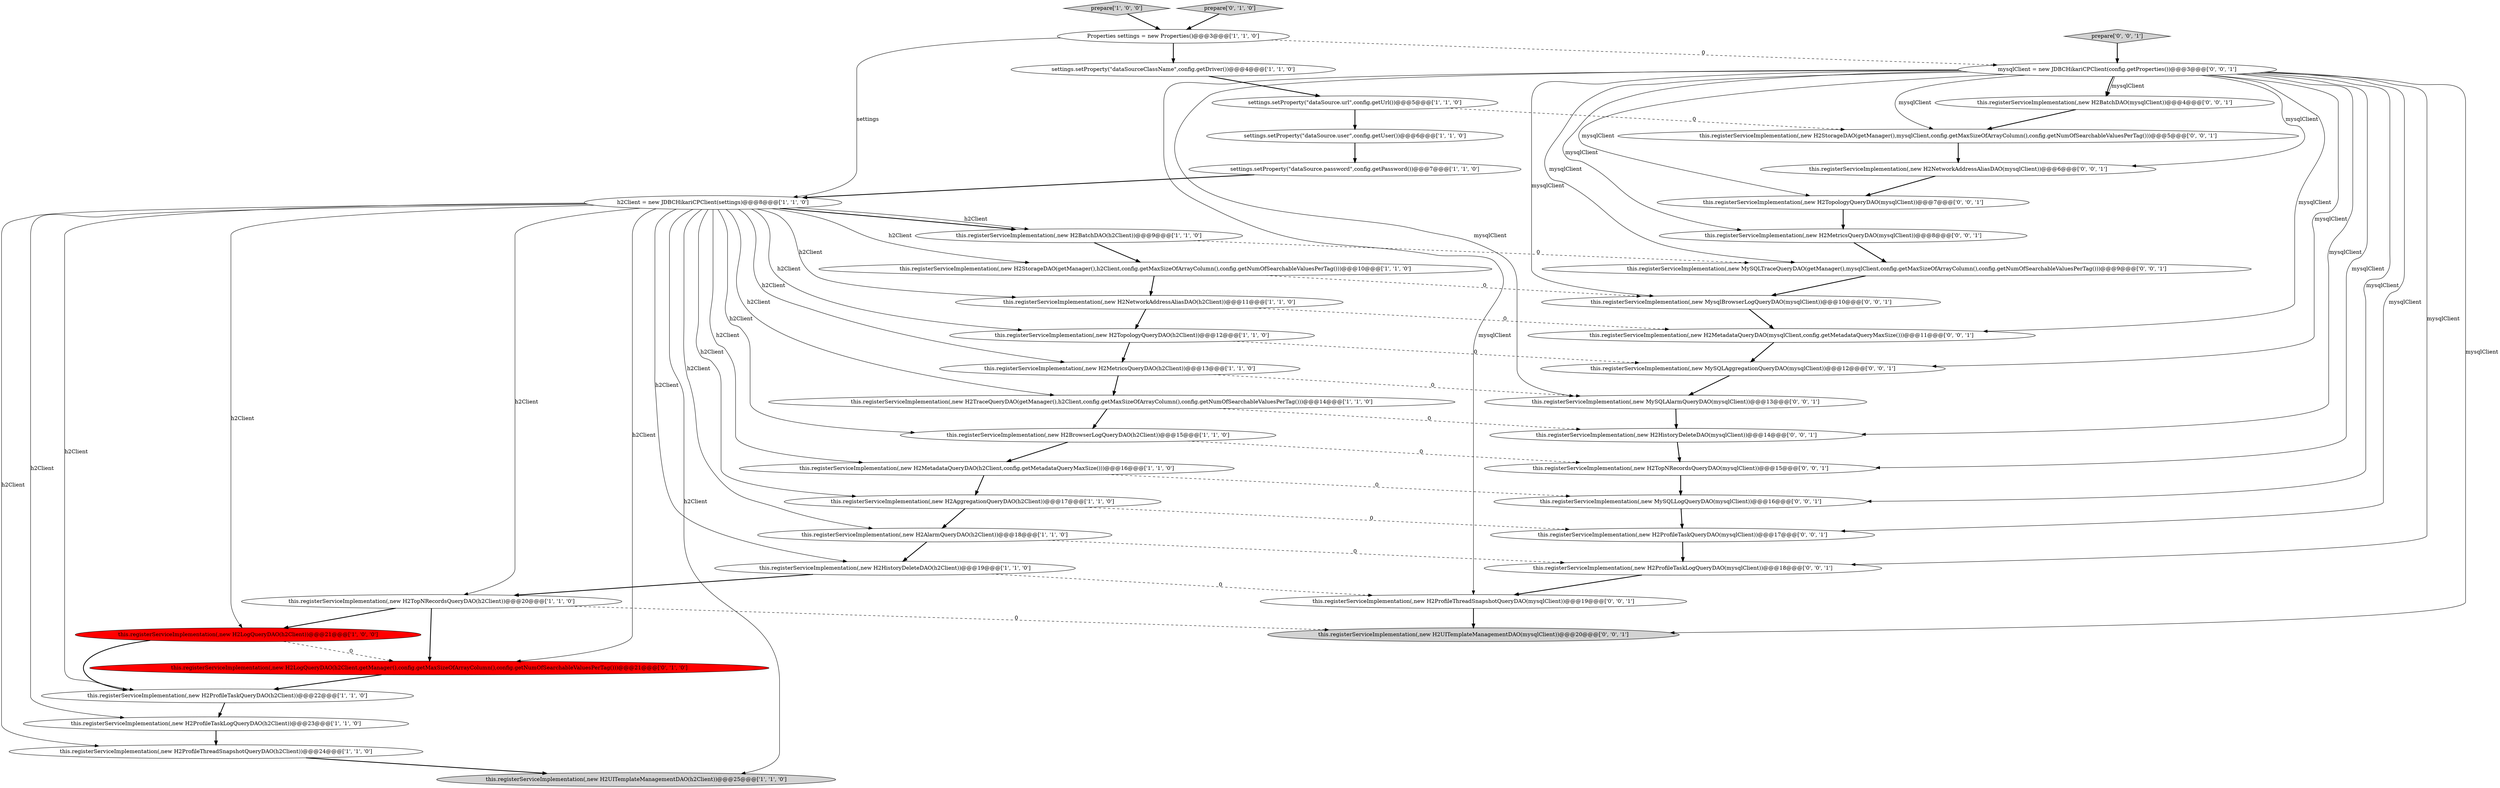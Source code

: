 digraph {
16 [style = filled, label = "this.registerServiceImplementation(,new H2MetricsQueryDAO(h2Client))@@@13@@@['1', '1', '0']", fillcolor = white, shape = ellipse image = "AAA0AAABBB1BBB"];
36 [style = filled, label = "this.registerServiceImplementation(,new H2TopNRecordsQueryDAO(mysqlClient))@@@15@@@['0', '0', '1']", fillcolor = white, shape = ellipse image = "AAA0AAABBB3BBB"];
42 [style = filled, label = "this.registerServiceImplementation(,new H2ProfileTaskLogQueryDAO(mysqlClient))@@@18@@@['0', '0', '1']", fillcolor = white, shape = ellipse image = "AAA0AAABBB3BBB"];
43 [style = filled, label = "this.registerServiceImplementation(,new H2UITemplateManagementDAO(mysqlClient))@@@20@@@['0', '0', '1']", fillcolor = lightgray, shape = ellipse image = "AAA0AAABBB3BBB"];
31 [style = filled, label = "this.registerServiceImplementation(,new H2ProfileTaskQueryDAO(mysqlClient))@@@17@@@['0', '0', '1']", fillcolor = white, shape = ellipse image = "AAA0AAABBB3BBB"];
21 [style = filled, label = "this.registerServiceImplementation(,new H2TopologyQueryDAO(h2Client))@@@12@@@['1', '1', '0']", fillcolor = white, shape = ellipse image = "AAA0AAABBB1BBB"];
24 [style = filled, label = "this.registerServiceImplementation(,new H2LogQueryDAO(h2Client,getManager(),config.getMaxSizeOfArrayColumn(),config.getNumOfSearchableValuesPerTag()))@@@21@@@['0', '1', '0']", fillcolor = red, shape = ellipse image = "AAA1AAABBB2BBB"];
22 [style = filled, label = "this.registerServiceImplementation(,new H2BrowserLogQueryDAO(h2Client))@@@15@@@['1', '1', '0']", fillcolor = white, shape = ellipse image = "AAA0AAABBB1BBB"];
33 [style = filled, label = "this.registerServiceImplementation(,new H2TopologyQueryDAO(mysqlClient))@@@7@@@['0', '0', '1']", fillcolor = white, shape = ellipse image = "AAA0AAABBB3BBB"];
12 [style = filled, label = "settings.setProperty(\"dataSource.user\",config.getUser())@@@6@@@['1', '1', '0']", fillcolor = white, shape = ellipse image = "AAA0AAABBB1BBB"];
26 [style = filled, label = "this.registerServiceImplementation(,new H2StorageDAO(getManager(),mysqlClient,config.getMaxSizeOfArrayColumn(),config.getNumOfSearchableValuesPerTag()))@@@5@@@['0', '0', '1']", fillcolor = white, shape = ellipse image = "AAA0AAABBB3BBB"];
8 [style = filled, label = "this.registerServiceImplementation(,new H2ProfileThreadSnapshotQueryDAO(h2Client))@@@24@@@['1', '1', '0']", fillcolor = white, shape = ellipse image = "AAA0AAABBB1BBB"];
32 [style = filled, label = "prepare['0', '0', '1']", fillcolor = lightgray, shape = diamond image = "AAA0AAABBB3BBB"];
39 [style = filled, label = "this.registerServiceImplementation(,new H2BatchDAO(mysqlClient))@@@4@@@['0', '0', '1']", fillcolor = white, shape = ellipse image = "AAA0AAABBB3BBB"];
41 [style = filled, label = "this.registerServiceImplementation(,new H2HistoryDeleteDAO(mysqlClient))@@@14@@@['0', '0', '1']", fillcolor = white, shape = ellipse image = "AAA0AAABBB3BBB"];
20 [style = filled, label = "this.registerServiceImplementation(,new H2HistoryDeleteDAO(h2Client))@@@19@@@['1', '1', '0']", fillcolor = white, shape = ellipse image = "AAA0AAABBB1BBB"];
14 [style = filled, label = "this.registerServiceImplementation(,new H2UITemplateManagementDAO(h2Client))@@@25@@@['1', '1', '0']", fillcolor = lightgray, shape = ellipse image = "AAA0AAABBB1BBB"];
23 [style = filled, label = "Properties settings = new Properties()@@@3@@@['1', '1', '0']", fillcolor = white, shape = ellipse image = "AAA0AAABBB1BBB"];
6 [style = filled, label = "prepare['1', '0', '0']", fillcolor = lightgray, shape = diamond image = "AAA0AAABBB1BBB"];
15 [style = filled, label = "this.registerServiceImplementation(,new H2TopNRecordsQueryDAO(h2Client))@@@20@@@['1', '1', '0']", fillcolor = white, shape = ellipse image = "AAA0AAABBB1BBB"];
28 [style = filled, label = "this.registerServiceImplementation(,new H2NetworkAddressAliasDAO(mysqlClient))@@@6@@@['0', '0', '1']", fillcolor = white, shape = ellipse image = "AAA0AAABBB3BBB"];
35 [style = filled, label = "this.registerServiceImplementation(,new H2MetadataQueryDAO(mysqlClient,config.getMetadataQueryMaxSize()))@@@11@@@['0', '0', '1']", fillcolor = white, shape = ellipse image = "AAA0AAABBB3BBB"];
40 [style = filled, label = "this.registerServiceImplementation(,new MysqlBrowserLogQueryDAO(mysqlClient))@@@10@@@['0', '0', '1']", fillcolor = white, shape = ellipse image = "AAA0AAABBB3BBB"];
38 [style = filled, label = "this.registerServiceImplementation(,new MySQLLogQueryDAO(mysqlClient))@@@16@@@['0', '0', '1']", fillcolor = white, shape = ellipse image = "AAA0AAABBB3BBB"];
4 [style = filled, label = "this.registerServiceImplementation(,new H2TraceQueryDAO(getManager(),h2Client,config.getMaxSizeOfArrayColumn(),config.getNumOfSearchableValuesPerTag()))@@@14@@@['1', '1', '0']", fillcolor = white, shape = ellipse image = "AAA0AAABBB1BBB"];
34 [style = filled, label = "this.registerServiceImplementation(,new H2ProfileThreadSnapshotQueryDAO(mysqlClient))@@@19@@@['0', '0', '1']", fillcolor = white, shape = ellipse image = "AAA0AAABBB3BBB"];
25 [style = filled, label = "prepare['0', '1', '0']", fillcolor = lightgray, shape = diamond image = "AAA0AAABBB2BBB"];
37 [style = filled, label = "this.registerServiceImplementation(,new H2MetricsQueryDAO(mysqlClient))@@@8@@@['0', '0', '1']", fillcolor = white, shape = ellipse image = "AAA0AAABBB3BBB"];
11 [style = filled, label = "this.registerServiceImplementation(,new H2ProfileTaskLogQueryDAO(h2Client))@@@23@@@['1', '1', '0']", fillcolor = white, shape = ellipse image = "AAA0AAABBB1BBB"];
13 [style = filled, label = "this.registerServiceImplementation(,new H2LogQueryDAO(h2Client))@@@21@@@['1', '0', '0']", fillcolor = red, shape = ellipse image = "AAA1AAABBB1BBB"];
3 [style = filled, label = "settings.setProperty(\"dataSource.url\",config.getUrl())@@@5@@@['1', '1', '0']", fillcolor = white, shape = ellipse image = "AAA0AAABBB1BBB"];
1 [style = filled, label = "this.registerServiceImplementation(,new H2AlarmQueryDAO(h2Client))@@@18@@@['1', '1', '0']", fillcolor = white, shape = ellipse image = "AAA0AAABBB1BBB"];
19 [style = filled, label = "settings.setProperty(\"dataSource.password\",config.getPassword())@@@7@@@['1', '1', '0']", fillcolor = white, shape = ellipse image = "AAA0AAABBB1BBB"];
18 [style = filled, label = "h2Client = new JDBCHikariCPClient(settings)@@@8@@@['1', '1', '0']", fillcolor = white, shape = ellipse image = "AAA0AAABBB1BBB"];
27 [style = filled, label = "mysqlClient = new JDBCHikariCPClient(config.getProperties())@@@3@@@['0', '0', '1']", fillcolor = white, shape = ellipse image = "AAA0AAABBB3BBB"];
9 [style = filled, label = "settings.setProperty(\"dataSourceClassName\",config.getDriver())@@@4@@@['1', '1', '0']", fillcolor = white, shape = ellipse image = "AAA0AAABBB1BBB"];
17 [style = filled, label = "this.registerServiceImplementation(,new H2AggregationQueryDAO(h2Client))@@@17@@@['1', '1', '0']", fillcolor = white, shape = ellipse image = "AAA0AAABBB1BBB"];
7 [style = filled, label = "this.registerServiceImplementation(,new H2StorageDAO(getManager(),h2Client,config.getMaxSizeOfArrayColumn(),config.getNumOfSearchableValuesPerTag()))@@@10@@@['1', '1', '0']", fillcolor = white, shape = ellipse image = "AAA0AAABBB1BBB"];
0 [style = filled, label = "this.registerServiceImplementation(,new H2BatchDAO(h2Client))@@@9@@@['1', '1', '0']", fillcolor = white, shape = ellipse image = "AAA0AAABBB1BBB"];
30 [style = filled, label = "this.registerServiceImplementation(,new MySQLAggregationQueryDAO(mysqlClient))@@@12@@@['0', '0', '1']", fillcolor = white, shape = ellipse image = "AAA0AAABBB3BBB"];
44 [style = filled, label = "this.registerServiceImplementation(,new MySQLTraceQueryDAO(getManager(),mysqlClient,config.getMaxSizeOfArrayColumn(),config.getNumOfSearchableValuesPerTag()))@@@9@@@['0', '0', '1']", fillcolor = white, shape = ellipse image = "AAA0AAABBB3BBB"];
2 [style = filled, label = "this.registerServiceImplementation(,new H2MetadataQueryDAO(h2Client,config.getMetadataQueryMaxSize()))@@@16@@@['1', '1', '0']", fillcolor = white, shape = ellipse image = "AAA0AAABBB1BBB"];
5 [style = filled, label = "this.registerServiceImplementation(,new H2ProfileTaskQueryDAO(h2Client))@@@22@@@['1', '1', '0']", fillcolor = white, shape = ellipse image = "AAA0AAABBB1BBB"];
10 [style = filled, label = "this.registerServiceImplementation(,new H2NetworkAddressAliasDAO(h2Client))@@@11@@@['1', '1', '0']", fillcolor = white, shape = ellipse image = "AAA0AAABBB1BBB"];
29 [style = filled, label = "this.registerServiceImplementation(,new MySQLAlarmQueryDAO(mysqlClient))@@@13@@@['0', '0', '1']", fillcolor = white, shape = ellipse image = "AAA0AAABBB3BBB"];
1->42 [style = dashed, label="0"];
22->36 [style = dashed, label="0"];
23->27 [style = dashed, label="0"];
0->44 [style = dashed, label="0"];
27->35 [style = solid, label="mysqlClient"];
18->15 [style = solid, label="h2Client"];
27->33 [style = solid, label="mysqlClient"];
1->20 [style = bold, label=""];
38->31 [style = bold, label=""];
18->7 [style = solid, label="h2Client"];
27->37 [style = solid, label="mysqlClient"];
30->29 [style = bold, label=""];
18->22 [style = solid, label="h2Client"];
21->30 [style = dashed, label="0"];
13->24 [style = dashed, label="0"];
18->16 [style = solid, label="h2Client"];
21->16 [style = bold, label=""];
27->38 [style = solid, label="mysqlClient"];
26->28 [style = bold, label=""];
20->15 [style = bold, label=""];
18->0 [style = bold, label=""];
18->21 [style = solid, label="h2Client"];
19->18 [style = bold, label=""];
15->13 [style = bold, label=""];
27->34 [style = solid, label="mysqlClient"];
10->21 [style = bold, label=""];
39->26 [style = bold, label=""];
24->5 [style = bold, label=""];
0->7 [style = bold, label=""];
20->34 [style = dashed, label="0"];
27->36 [style = solid, label="mysqlClient"];
27->31 [style = solid, label="mysqlClient"];
13->5 [style = bold, label=""];
11->8 [style = bold, label=""];
5->11 [style = bold, label=""];
27->30 [style = solid, label="mysqlClient"];
4->22 [style = bold, label=""];
10->35 [style = dashed, label="0"];
4->41 [style = dashed, label="0"];
2->17 [style = bold, label=""];
18->0 [style = solid, label="h2Client"];
18->4 [style = solid, label="h2Client"];
18->2 [style = solid, label="h2Client"];
40->35 [style = bold, label=""];
22->2 [style = bold, label=""];
17->1 [style = bold, label=""];
3->26 [style = dashed, label="0"];
6->23 [style = bold, label=""];
8->14 [style = bold, label=""];
15->43 [style = dashed, label="0"];
27->41 [style = solid, label="mysqlClient"];
32->27 [style = bold, label=""];
3->12 [style = bold, label=""];
18->8 [style = solid, label="h2Client"];
31->42 [style = bold, label=""];
27->39 [style = bold, label=""];
41->36 [style = bold, label=""];
27->44 [style = solid, label="mysqlClient"];
37->44 [style = bold, label=""];
9->3 [style = bold, label=""];
16->4 [style = bold, label=""];
23->18 [style = solid, label="settings"];
27->29 [style = solid, label="mysqlClient"];
33->37 [style = bold, label=""];
34->43 [style = bold, label=""];
35->30 [style = bold, label=""];
18->11 [style = solid, label="h2Client"];
18->24 [style = solid, label="h2Client"];
7->40 [style = dashed, label="0"];
27->42 [style = solid, label="mysqlClient"];
42->34 [style = bold, label=""];
27->26 [style = solid, label="mysqlClient"];
7->10 [style = bold, label=""];
27->43 [style = solid, label="mysqlClient"];
25->23 [style = bold, label=""];
18->10 [style = solid, label="h2Client"];
29->41 [style = bold, label=""];
44->40 [style = bold, label=""];
18->20 [style = solid, label="h2Client"];
17->31 [style = dashed, label="0"];
2->38 [style = dashed, label="0"];
27->28 [style = solid, label="mysqlClient"];
18->14 [style = solid, label="h2Client"];
18->17 [style = solid, label="h2Client"];
28->33 [style = bold, label=""];
18->13 [style = solid, label="h2Client"];
15->24 [style = bold, label=""];
16->29 [style = dashed, label="0"];
36->38 [style = bold, label=""];
27->40 [style = solid, label="mysqlClient"];
12->19 [style = bold, label=""];
23->9 [style = bold, label=""];
27->39 [style = solid, label="mysqlClient"];
18->5 [style = solid, label="h2Client"];
18->1 [style = solid, label="h2Client"];
}
